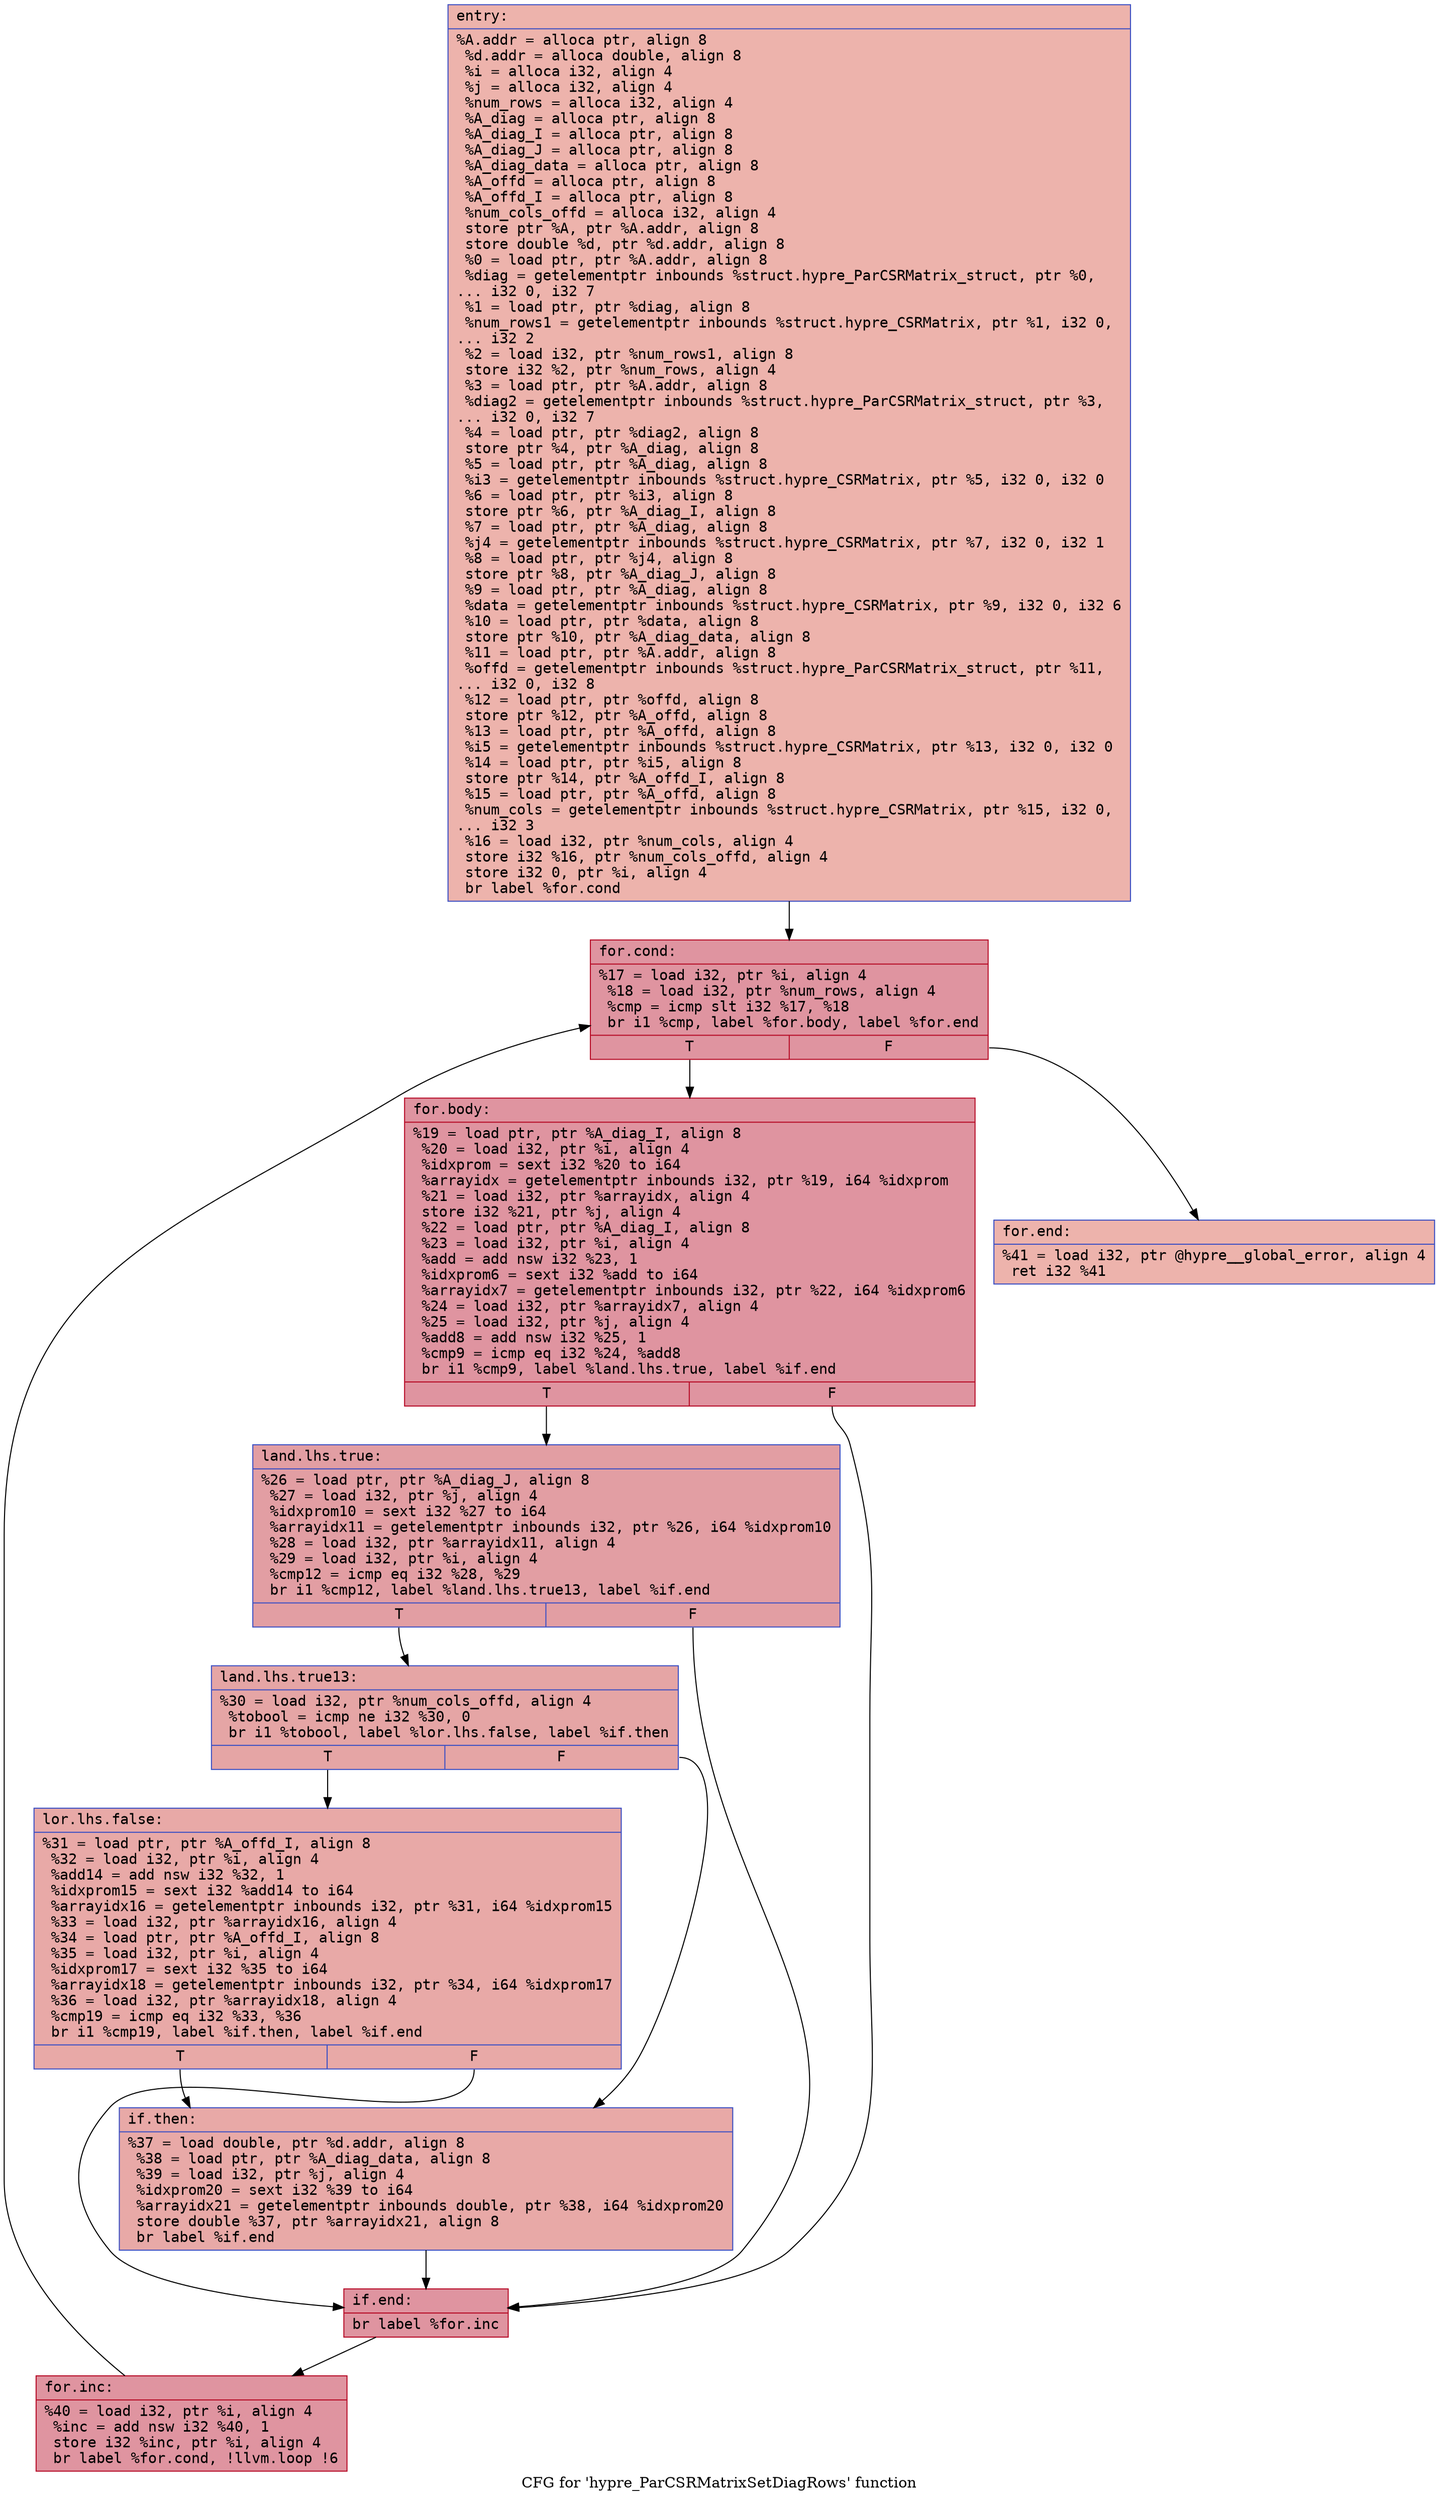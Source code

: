 digraph "CFG for 'hypre_ParCSRMatrixSetDiagRows' function" {
	label="CFG for 'hypre_ParCSRMatrixSetDiagRows' function";

	Node0x56058d756210 [shape=record,color="#3d50c3ff", style=filled, fillcolor="#d6524470" fontname="Courier",label="{entry:\l|  %A.addr = alloca ptr, align 8\l  %d.addr = alloca double, align 8\l  %i = alloca i32, align 4\l  %j = alloca i32, align 4\l  %num_rows = alloca i32, align 4\l  %A_diag = alloca ptr, align 8\l  %A_diag_I = alloca ptr, align 8\l  %A_diag_J = alloca ptr, align 8\l  %A_diag_data = alloca ptr, align 8\l  %A_offd = alloca ptr, align 8\l  %A_offd_I = alloca ptr, align 8\l  %num_cols_offd = alloca i32, align 4\l  store ptr %A, ptr %A.addr, align 8\l  store double %d, ptr %d.addr, align 8\l  %0 = load ptr, ptr %A.addr, align 8\l  %diag = getelementptr inbounds %struct.hypre_ParCSRMatrix_struct, ptr %0,\l... i32 0, i32 7\l  %1 = load ptr, ptr %diag, align 8\l  %num_rows1 = getelementptr inbounds %struct.hypre_CSRMatrix, ptr %1, i32 0,\l... i32 2\l  %2 = load i32, ptr %num_rows1, align 8\l  store i32 %2, ptr %num_rows, align 4\l  %3 = load ptr, ptr %A.addr, align 8\l  %diag2 = getelementptr inbounds %struct.hypre_ParCSRMatrix_struct, ptr %3,\l... i32 0, i32 7\l  %4 = load ptr, ptr %diag2, align 8\l  store ptr %4, ptr %A_diag, align 8\l  %5 = load ptr, ptr %A_diag, align 8\l  %i3 = getelementptr inbounds %struct.hypre_CSRMatrix, ptr %5, i32 0, i32 0\l  %6 = load ptr, ptr %i3, align 8\l  store ptr %6, ptr %A_diag_I, align 8\l  %7 = load ptr, ptr %A_diag, align 8\l  %j4 = getelementptr inbounds %struct.hypre_CSRMatrix, ptr %7, i32 0, i32 1\l  %8 = load ptr, ptr %j4, align 8\l  store ptr %8, ptr %A_diag_J, align 8\l  %9 = load ptr, ptr %A_diag, align 8\l  %data = getelementptr inbounds %struct.hypre_CSRMatrix, ptr %9, i32 0, i32 6\l  %10 = load ptr, ptr %data, align 8\l  store ptr %10, ptr %A_diag_data, align 8\l  %11 = load ptr, ptr %A.addr, align 8\l  %offd = getelementptr inbounds %struct.hypre_ParCSRMatrix_struct, ptr %11,\l... i32 0, i32 8\l  %12 = load ptr, ptr %offd, align 8\l  store ptr %12, ptr %A_offd, align 8\l  %13 = load ptr, ptr %A_offd, align 8\l  %i5 = getelementptr inbounds %struct.hypre_CSRMatrix, ptr %13, i32 0, i32 0\l  %14 = load ptr, ptr %i5, align 8\l  store ptr %14, ptr %A_offd_I, align 8\l  %15 = load ptr, ptr %A_offd, align 8\l  %num_cols = getelementptr inbounds %struct.hypre_CSRMatrix, ptr %15, i32 0,\l... i32 3\l  %16 = load i32, ptr %num_cols, align 4\l  store i32 %16, ptr %num_cols_offd, align 4\l  store i32 0, ptr %i, align 4\l  br label %for.cond\l}"];
	Node0x56058d756210 -> Node0x56058d71dea0[tooltip="entry -> for.cond\nProbability 100.00%" ];
	Node0x56058d71dea0 [shape=record,color="#b70d28ff", style=filled, fillcolor="#b70d2870" fontname="Courier",label="{for.cond:\l|  %17 = load i32, ptr %i, align 4\l  %18 = load i32, ptr %num_rows, align 4\l  %cmp = icmp slt i32 %17, %18\l  br i1 %cmp, label %for.body, label %for.end\l|{<s0>T|<s1>F}}"];
	Node0x56058d71dea0:s0 -> Node0x56058d71e240[tooltip="for.cond -> for.body\nProbability 96.88%" ];
	Node0x56058d71dea0:s1 -> Node0x56058d71e2c0[tooltip="for.cond -> for.end\nProbability 3.12%" ];
	Node0x56058d71e240 [shape=record,color="#b70d28ff", style=filled, fillcolor="#b70d2870" fontname="Courier",label="{for.body:\l|  %19 = load ptr, ptr %A_diag_I, align 8\l  %20 = load i32, ptr %i, align 4\l  %idxprom = sext i32 %20 to i64\l  %arrayidx = getelementptr inbounds i32, ptr %19, i64 %idxprom\l  %21 = load i32, ptr %arrayidx, align 4\l  store i32 %21, ptr %j, align 4\l  %22 = load ptr, ptr %A_diag_I, align 8\l  %23 = load i32, ptr %i, align 4\l  %add = add nsw i32 %23, 1\l  %idxprom6 = sext i32 %add to i64\l  %arrayidx7 = getelementptr inbounds i32, ptr %22, i64 %idxprom6\l  %24 = load i32, ptr %arrayidx7, align 4\l  %25 = load i32, ptr %j, align 4\l  %add8 = add nsw i32 %25, 1\l  %cmp9 = icmp eq i32 %24, %add8\l  br i1 %cmp9, label %land.lhs.true, label %if.end\l|{<s0>T|<s1>F}}"];
	Node0x56058d71e240:s0 -> Node0x56058d71ece0[tooltip="for.body -> land.lhs.true\nProbability 50.00%" ];
	Node0x56058d71e240:s1 -> Node0x56058d71ed60[tooltip="for.body -> if.end\nProbability 50.00%" ];
	Node0x56058d71ece0 [shape=record,color="#3d50c3ff", style=filled, fillcolor="#be242e70" fontname="Courier",label="{land.lhs.true:\l|  %26 = load ptr, ptr %A_diag_J, align 8\l  %27 = load i32, ptr %j, align 4\l  %idxprom10 = sext i32 %27 to i64\l  %arrayidx11 = getelementptr inbounds i32, ptr %26, i64 %idxprom10\l  %28 = load i32, ptr %arrayidx11, align 4\l  %29 = load i32, ptr %i, align 4\l  %cmp12 = icmp eq i32 %28, %29\l  br i1 %cmp12, label %land.lhs.true13, label %if.end\l|{<s0>T|<s1>F}}"];
	Node0x56058d71ece0:s0 -> Node0x56058d71f2a0[tooltip="land.lhs.true -> land.lhs.true13\nProbability 50.00%" ];
	Node0x56058d71ece0:s1 -> Node0x56058d71ed60[tooltip="land.lhs.true -> if.end\nProbability 50.00%" ];
	Node0x56058d71f2a0 [shape=record,color="#3d50c3ff", style=filled, fillcolor="#c5333470" fontname="Courier",label="{land.lhs.true13:\l|  %30 = load i32, ptr %num_cols_offd, align 4\l  %tobool = icmp ne i32 %30, 0\l  br i1 %tobool, label %lor.lhs.false, label %if.then\l|{<s0>T|<s1>F}}"];
	Node0x56058d71f2a0:s0 -> Node0x56058d71f530[tooltip="land.lhs.true13 -> lor.lhs.false\nProbability 62.50%" ];
	Node0x56058d71f2a0:s1 -> Node0x56058d71f580[tooltip="land.lhs.true13 -> if.then\nProbability 37.50%" ];
	Node0x56058d71f530 [shape=record,color="#3d50c3ff", style=filled, fillcolor="#ca3b3770" fontname="Courier",label="{lor.lhs.false:\l|  %31 = load ptr, ptr %A_offd_I, align 8\l  %32 = load i32, ptr %i, align 4\l  %add14 = add nsw i32 %32, 1\l  %idxprom15 = sext i32 %add14 to i64\l  %arrayidx16 = getelementptr inbounds i32, ptr %31, i64 %idxprom15\l  %33 = load i32, ptr %arrayidx16, align 4\l  %34 = load ptr, ptr %A_offd_I, align 8\l  %35 = load i32, ptr %i, align 4\l  %idxprom17 = sext i32 %35 to i64\l  %arrayidx18 = getelementptr inbounds i32, ptr %34, i64 %idxprom17\l  %36 = load i32, ptr %arrayidx18, align 4\l  %cmp19 = icmp eq i32 %33, %36\l  br i1 %cmp19, label %if.then, label %if.end\l|{<s0>T|<s1>F}}"];
	Node0x56058d71f530:s0 -> Node0x56058d71f580[tooltip="lor.lhs.false -> if.then\nProbability 50.00%" ];
	Node0x56058d71f530:s1 -> Node0x56058d71ed60[tooltip="lor.lhs.false -> if.end\nProbability 50.00%" ];
	Node0x56058d71f580 [shape=record,color="#3d50c3ff", style=filled, fillcolor="#ca3b3770" fontname="Courier",label="{if.then:\l|  %37 = load double, ptr %d.addr, align 8\l  %38 = load ptr, ptr %A_diag_data, align 8\l  %39 = load i32, ptr %j, align 4\l  %idxprom20 = sext i32 %39 to i64\l  %arrayidx21 = getelementptr inbounds double, ptr %38, i64 %idxprom20\l  store double %37, ptr %arrayidx21, align 8\l  br label %if.end\l}"];
	Node0x56058d71f580 -> Node0x56058d71ed60[tooltip="if.then -> if.end\nProbability 100.00%" ];
	Node0x56058d71ed60 [shape=record,color="#b70d28ff", style=filled, fillcolor="#b70d2870" fontname="Courier",label="{if.end:\l|  br label %for.inc\l}"];
	Node0x56058d71ed60 -> Node0x56058d7205d0[tooltip="if.end -> for.inc\nProbability 100.00%" ];
	Node0x56058d7205d0 [shape=record,color="#b70d28ff", style=filled, fillcolor="#b70d2870" fontname="Courier",label="{for.inc:\l|  %40 = load i32, ptr %i, align 4\l  %inc = add nsw i32 %40, 1\l  store i32 %inc, ptr %i, align 4\l  br label %for.cond, !llvm.loop !6\l}"];
	Node0x56058d7205d0 -> Node0x56058d71dea0[tooltip="for.inc -> for.cond\nProbability 100.00%" ];
	Node0x56058d71e2c0 [shape=record,color="#3d50c3ff", style=filled, fillcolor="#d6524470" fontname="Courier",label="{for.end:\l|  %41 = load i32, ptr @hypre__global_error, align 4\l  ret i32 %41\l}"];
}
